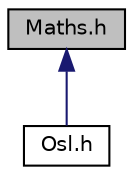 digraph "Maths.h"
{
 // LATEX_PDF_SIZE
  edge [fontname="Helvetica",fontsize="10",labelfontname="Helvetica",labelfontsize="10"];
  node [fontname="Helvetica",fontsize="10",shape=record];
  Node1 [label="Maths.h",height=0.2,width=0.4,color="black", fillcolor="grey75", style="filled", fontcolor="black",tooltip="Header file of Osl::Maths namespace."];
  Node1 -> Node2 [dir="back",color="midnightblue",fontsize="10",style="solid"];
  Node2 [label="Osl.h",height=0.2,width=0.4,color="black", fillcolor="white", style="filled",URL="$Osl_8h.html",tooltip="Header file for the Osl library."];
}
